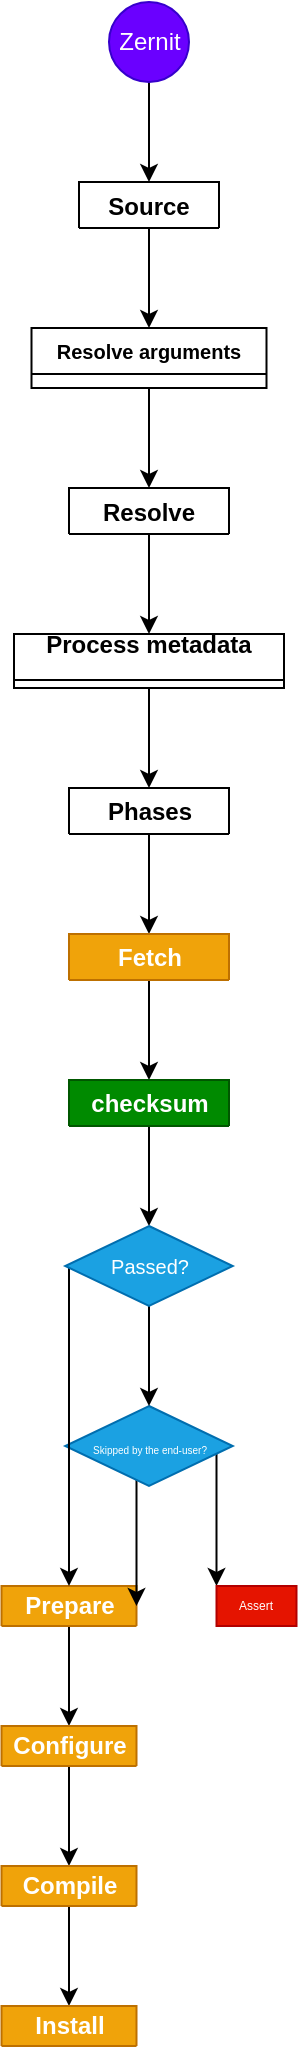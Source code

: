 <mxfile version="12.7.2" type="github">
  <diagram id="XR5g8oToN-AzZHMann27" name="Page-1">
    <mxGraphModel dx="512" dy="270" grid="1" gridSize="10" guides="1" tooltips="1" connect="1" arrows="1" fold="1" page="1" pageScale="1" pageWidth="850" pageHeight="1100" background="none" math="0" shadow="0">
      <root>
        <mxCell id="0" />
        <mxCell id="1" parent="0" />
        <mxCell id="4reyHjq-1IWQWPBtuEJG-16" style="edgeStyle=orthogonalEdgeStyle;rounded=0;orthogonalLoop=1;jettySize=auto;html=1;exitX=0.5;exitY=1;exitDx=0;exitDy=0;fontSize=10;noEdgeStyle=1;orthogonal=1;" parent="1" source="4reyHjq-1IWQWPBtuEJG-6" target="4reyHjq-1IWQWPBtuEJG-10" edge="1">
          <mxGeometry relative="1" as="geometry" />
        </mxCell>
        <mxCell id="4reyHjq-1IWQWPBtuEJG-6" value="&lt;div&gt;Zernit&lt;/div&gt;" style="ellipse;whiteSpace=wrap;html=1;aspect=fixed;fillColor=#6a00ff;strokeColor=#3700CC;fontColor=#ffffff;" parent="1" vertex="1">
          <mxGeometry x="67.5" y="20" width="40" height="40" as="geometry" />
        </mxCell>
        <mxCell id="4reyHjq-1IWQWPBtuEJG-31" style="edgeStyle=orthogonalEdgeStyle;rounded=0;orthogonalLoop=1;jettySize=auto;html=1;exitX=0.5;exitY=1;exitDx=0;exitDy=0;fontSize=10;noEdgeStyle=1;orthogonal=1;" parent="1" source="4reyHjq-1IWQWPBtuEJG-10" target="4reyHjq-1IWQWPBtuEJG-25" edge="1">
          <mxGeometry relative="1" as="geometry" />
        </mxCell>
        <mxCell id="4reyHjq-1IWQWPBtuEJG-10" value="Source" style="swimlane;startSize=23;" parent="1" vertex="1" collapsed="1">
          <mxGeometry x="52.5" y="110" width="70" height="23" as="geometry">
            <mxRectangle x="335" y="390" width="200" height="50" as="alternateBounds" />
          </mxGeometry>
        </mxCell>
        <mxCell id="4reyHjq-1IWQWPBtuEJG-12" value="&lt;div style=&quot;font-size: 10px&quot;&gt;Abstract for source code implementation&lt;/div&gt;" style="text;html=1;align=center;verticalAlign=middle;resizable=0;points=[];autosize=1;fontSize=10;" parent="4reyHjq-1IWQWPBtuEJG-10" vertex="1">
          <mxGeometry x="163.954" y="-140" width="190" height="20" as="geometry" />
        </mxCell>
        <mxCell id="4reyHjq-1IWQWPBtuEJG-39" style="edgeStyle=orthogonalEdgeStyle;rounded=0;orthogonalLoop=1;jettySize=auto;html=1;fontSize=10;noEdgeStyle=1;orthogonal=1;" parent="1" source="4reyHjq-1IWQWPBtuEJG-18" target="4reyHjq-1IWQWPBtuEJG-36" edge="1">
          <mxGeometry relative="1" as="geometry" />
        </mxCell>
        <mxCell id="4reyHjq-1IWQWPBtuEJG-18" value="Resolve" style="swimlane;startSize=23;" parent="1" vertex="1" collapsed="1">
          <mxGeometry x="47.5" y="263" width="80" height="23" as="geometry">
            <mxRectangle x="270" y="550" width="210" height="80" as="alternateBounds" />
          </mxGeometry>
        </mxCell>
        <mxCell id="4reyHjq-1IWQWPBtuEJG-19" value="&lt;div&gt;Install/Uninstall packages on the system&lt;/div&gt;" style="text;html=1;align=center;verticalAlign=middle;resizable=0;points=[];autosize=1;fontSize=10;" parent="4reyHjq-1IWQWPBtuEJG-18" vertex="1">
          <mxGeometry x="418.954" y="-393" width="190" height="20" as="geometry" />
        </mxCell>
        <mxCell id="4reyHjq-1IWQWPBtuEJG-32" style="edgeStyle=orthogonalEdgeStyle;rounded=0;orthogonalLoop=1;jettySize=auto;html=1;exitX=0.5;exitY=1;exitDx=0;exitDy=0;fontSize=10;noEdgeStyle=1;orthogonal=1;" parent="1" source="4reyHjq-1IWQWPBtuEJG-25" target="4reyHjq-1IWQWPBtuEJG-18" edge="1">
          <mxGeometry relative="1" as="geometry" />
        </mxCell>
        <mxCell id="4reyHjq-1IWQWPBtuEJG-25" value="Resolve arguments" style="swimlane;startSize=23;fontSize=10;" parent="1" vertex="1" collapsed="1">
          <mxGeometry x="28.75" y="183" width="117.5" height="30" as="geometry">
            <mxRectangle x="210" y="460" width="405" height="80" as="alternateBounds" />
          </mxGeometry>
        </mxCell>
        <mxCell id="4reyHjq-1IWQWPBtuEJG-26" value="We are expecting subcommands to be resolved based on the amount of executables in subcom directory" style="text;align=center;verticalAlign=middle;resizable=0;points=[];autosize=1;fontSize=10;html=1;" parent="4reyHjq-1IWQWPBtuEJG-25" vertex="1">
          <mxGeometry x="687.704" y="-263" width="470" height="20" as="geometry" />
        </mxCell>
        <mxCell id="4reyHjq-1IWQWPBtuEJG-43" style="edgeStyle=orthogonalEdgeStyle;rounded=0;orthogonalLoop=1;jettySize=auto;html=1;exitX=0.5;exitY=1;exitDx=0;exitDy=0;entryX=0.5;entryY=0;entryDx=0;entryDy=0;fontSize=10;noEdgeStyle=1;orthogonal=1;" parent="1" source="4reyHjq-1IWQWPBtuEJG-33" target="4reyHjq-1IWQWPBtuEJG-41" edge="1">
          <mxGeometry relative="1" as="geometry" />
        </mxCell>
        <mxCell id="4reyHjq-1IWQWPBtuEJG-33" value="Phases" style="swimlane;startSize=23;whiteSpace=wrap;" parent="1" vertex="1" collapsed="1">
          <mxGeometry x="47.5" y="413" width="80" height="23" as="geometry">
            <mxRectangle x="280" y="710" width="325" height="80" as="alternateBounds" />
          </mxGeometry>
        </mxCell>
        <mxCell id="4reyHjq-1IWQWPBtuEJG-34" value="&lt;div&gt;All packages goes through these phases to be processed on the system&lt;/div&gt;&lt;div&gt;&lt;br&gt;&lt;/div&gt;&lt;div&gt;These phases are expected to be hard-coded where developers can add custom phases if desired&lt;br&gt;&lt;/div&gt;" style="text;html=1;align=center;verticalAlign=middle;resizable=0;points=[];autosize=1;fontSize=10;" parent="4reyHjq-1IWQWPBtuEJG-33" vertex="1">
          <mxGeometry x="1194.737" y="-643" width="440" height="40" as="geometry" />
        </mxCell>
        <mxCell id="4reyHjq-1IWQWPBtuEJG-40" style="edgeStyle=orthogonalEdgeStyle;rounded=0;orthogonalLoop=1;jettySize=auto;html=1;fontSize=10;noEdgeStyle=1;orthogonal=1;" parent="1" source="4reyHjq-1IWQWPBtuEJG-36" target="4reyHjq-1IWQWPBtuEJG-33" edge="1">
          <mxGeometry relative="1" as="geometry" />
        </mxCell>
        <mxCell id="4reyHjq-1IWQWPBtuEJG-36" value="Process metadata&#xa;" style="swimlane;startSize=23;" parent="1" vertex="1" collapsed="1">
          <mxGeometry x="20" y="336" width="135" height="27" as="geometry">
            <mxRectangle x="300" y="703" width="550" height="85" as="alternateBounds" />
          </mxGeometry>
        </mxCell>
        <mxCell id="4reyHjq-1IWQWPBtuEJG-37" value="&lt;div&gt;For software to know what the package is it first needs to process metadata&lt;/div&gt;&lt;div&gt;&lt;br&gt;&lt;/div&gt;&lt;div&gt;Metadata should contain the whole tree that we expect to be changed in the system -&amp;gt; If this is not met then the resolution should fail for security reasons&lt;/div&gt;&lt;div&gt;&lt;br&gt;&lt;/div&gt;&lt;div&gt;&lt;br&gt;&lt;/div&gt;" style="text;html=1;align=center;verticalAlign=middle;resizable=0;points=[];autosize=1;fontSize=10;" parent="4reyHjq-1IWQWPBtuEJG-36" vertex="1">
          <mxGeometry x="1725" y="-516" width="670" height="70" as="geometry" />
        </mxCell>
        <mxCell id="4reyHjq-1IWQWPBtuEJG-73" style="edgeStyle=orthogonalEdgeStyle;rounded=0;orthogonalLoop=1;jettySize=auto;html=1;fontSize=10;noEdgeStyle=1;orthogonal=1;" parent="1" source="4reyHjq-1IWQWPBtuEJG-41" target="4reyHjq-1IWQWPBtuEJG-70" edge="1">
          <mxGeometry relative="1" as="geometry" />
        </mxCell>
        <mxCell id="4reyHjq-1IWQWPBtuEJG-41" value="Fetch" style="swimlane;startSize=23;whiteSpace=wrap;fillColor=#f0a30a;strokeColor=#BD7000;fontColor=#ffffff;" parent="1" vertex="1" collapsed="1">
          <mxGeometry x="47.5" y="486" width="80" height="23" as="geometry">
            <mxRectangle x="255" y="760" width="325" height="66" as="alternateBounds" />
          </mxGeometry>
        </mxCell>
        <mxCell id="4reyHjq-1IWQWPBtuEJG-42" value="&lt;div&gt;Phase dedicated to fetch the source/binary of the package&lt;/div&gt;&lt;div&gt;&lt;br&gt;&lt;/div&gt;&lt;div&gt;This is the only phase that is not skippable&lt;br&gt;&lt;/div&gt;" style="text;html=1;align=center;verticalAlign=middle;resizable=0;points=[];autosize=1;fontSize=10;" parent="4reyHjq-1IWQWPBtuEJG-41" vertex="1">
          <mxGeometry x="2420.69" y="-766" width="270" height="40" as="geometry" />
        </mxCell>
        <mxCell id="4reyHjq-1IWQWPBtuEJG-52" style="edgeStyle=orthogonalEdgeStyle;rounded=0;orthogonalLoop=1;jettySize=auto;html=1;fontSize=10;noEdgeStyle=1;orthogonal=1;" parent="1" source="4reyHjq-1IWQWPBtuEJG-44" target="4reyHjq-1IWQWPBtuEJG-49" edge="1">
          <mxGeometry relative="1" as="geometry" />
        </mxCell>
        <mxCell id="4reyHjq-1IWQWPBtuEJG-44" value="Prepare" style="swimlane;startSize=23;whiteSpace=wrap;fillColor=#f0a30a;strokeColor=#BD7000;fontColor=#ffffff;" parent="1" vertex="1" collapsed="1">
          <mxGeometry x="13.75" y="812" width="67.5" height="20" as="geometry">
            <mxRectangle x="362.5" y="770" width="210" height="60" as="alternateBounds" />
          </mxGeometry>
        </mxCell>
        <mxCell id="4reyHjq-1IWQWPBtuEJG-45" value="Apply patches to the original source if needed" style="text;html=1;align=center;verticalAlign=middle;resizable=0;points=[];autosize=1;fontSize=10;" parent="4reyHjq-1IWQWPBtuEJG-44" vertex="1">
          <mxGeometry x="2717.704" y="-1292" width="210" height="20" as="geometry" />
        </mxCell>
        <mxCell id="4reyHjq-1IWQWPBtuEJG-55" style="edgeStyle=orthogonalEdgeStyle;rounded=0;orthogonalLoop=1;jettySize=auto;html=1;exitX=0.5;exitY=1;exitDx=0;exitDy=0;entryX=0.5;entryY=0;entryDx=0;entryDy=0;fontSize=10;noEdgeStyle=1;orthogonal=1;" parent="1" source="4reyHjq-1IWQWPBtuEJG-49" target="4reyHjq-1IWQWPBtuEJG-53" edge="1">
          <mxGeometry relative="1" as="geometry" />
        </mxCell>
        <mxCell id="4reyHjq-1IWQWPBtuEJG-49" value="Configure" style="swimlane;startSize=23;whiteSpace=wrap;fillColor=#f0a30a;strokeColor=#BD7000;fontColor=#ffffff;" parent="1" vertex="1" collapsed="1">
          <mxGeometry x="13.75" y="882" width="67.5" height="20" as="geometry">
            <mxRectangle x="358" y="840" width="215" height="63" as="alternateBounds" />
          </mxGeometry>
        </mxCell>
        <mxCell id="4reyHjq-1IWQWPBtuEJG-50" value="&lt;div&gt;Configure the package if needed&lt;/div&gt;&lt;div&gt;&lt;br&gt;This is expected to be automatic where possible&lt;br&gt;&lt;/div&gt;" style="text;html=1;align=center;verticalAlign=middle;resizable=0;points=[];autosize=1;fontSize=10;" parent="4reyHjq-1IWQWPBtuEJG-49" vertex="1">
          <mxGeometry x="2990.819" y="-1412" width="220" height="40" as="geometry" />
        </mxCell>
        <mxCell id="4reyHjq-1IWQWPBtuEJG-58" style="edgeStyle=orthogonalEdgeStyle;rounded=0;orthogonalLoop=1;jettySize=auto;html=1;exitX=0.5;exitY=1;exitDx=0;exitDy=0;fontSize=10;noEdgeStyle=1;orthogonal=1;" parent="1" source="4reyHjq-1IWQWPBtuEJG-53" target="4reyHjq-1IWQWPBtuEJG-56" edge="1">
          <mxGeometry relative="1" as="geometry" />
        </mxCell>
        <mxCell id="4reyHjq-1IWQWPBtuEJG-53" value="Compile" style="swimlane;startSize=23;whiteSpace=wrap;fillColor=#f0a30a;strokeColor=#BD7000;fontColor=#ffffff;" parent="1" vertex="1" collapsed="1">
          <mxGeometry x="13.75" y="952" width="67.5" height="20" as="geometry">
            <mxRectangle x="370" y="900" width="215" height="63" as="alternateBounds" />
          </mxGeometry>
        </mxCell>
        <mxCell id="4reyHjq-1IWQWPBtuEJG-54" value="Compile package if needed" style="text;html=1;align=center;verticalAlign=middle;resizable=0;points=[];autosize=1;fontSize=10;" parent="4reyHjq-1IWQWPBtuEJG-53" vertex="1">
          <mxGeometry x="3272.376" y="-1532" width="130" height="20" as="geometry" />
        </mxCell>
        <mxCell id="4reyHjq-1IWQWPBtuEJG-56" value="Install" style="swimlane;startSize=23;whiteSpace=wrap;fillColor=#f0a30a;strokeColor=#BD7000;fontColor=#ffffff;" parent="1" vertex="1" collapsed="1">
          <mxGeometry x="13.75" y="1022" width="67.5" height="20" as="geometry">
            <mxRectangle x="210" y="960" width="215" height="63" as="alternateBounds" />
          </mxGeometry>
        </mxCell>
        <mxCell id="4reyHjq-1IWQWPBtuEJG-57" value="Install the package on the system" style="text;html=1;align=center;verticalAlign=middle;resizable=0;points=[];autosize=1;fontSize=10;" parent="4reyHjq-1IWQWPBtuEJG-56" vertex="1">
          <mxGeometry x="3462.376" y="-1652" width="160" height="20" as="geometry" />
        </mxCell>
        <mxCell id="4reyHjq-1IWQWPBtuEJG-75" style="edgeStyle=orthogonalEdgeStyle;rounded=0;orthogonalLoop=1;jettySize=auto;html=1;entryX=0.5;entryY=0;entryDx=0;entryDy=0;fontSize=10;noEdgeStyle=1;orthogonal=1;" parent="1" source="4reyHjq-1IWQWPBtuEJG-70" target="SWVwAPkc_raaDwZnbhqm-8" edge="1">
          <mxGeometry relative="1" as="geometry">
            <mxPoint x="398.75" y="830" as="targetPoint" />
          </mxGeometry>
        </mxCell>
        <mxCell id="4reyHjq-1IWQWPBtuEJG-70" value="checksum" style="swimlane;startSize=24;whiteSpace=wrap;rounded=1;arcSize=21;swimlaneFillColor=none;shadow=0;comic=0;glass=0;swimlaneLine=1;fillColor=#008a00;strokeColor=#005700;fontColor=#ffffff;perimeterSpacing=0;" parent="1" vertex="1" collapsed="1">
          <mxGeometry x="47.5" y="559" width="80" height="23" as="geometry">
            <mxRectangle x="272.5" y="783" width="325" height="63" as="alternateBounds" />
          </mxGeometry>
        </mxCell>
        <mxCell id="4reyHjq-1IWQWPBtuEJG-71" value="Make sure that downloaded are what we expect" style="text;html=1;align=center;verticalAlign=middle;resizable=0;points=[];autosize=1;fontSize=10;" parent="4reyHjq-1IWQWPBtuEJG-70" vertex="1">
          <mxGeometry x="3706.644" y="-889" width="220" height="20" as="geometry" />
        </mxCell>
        <mxCell id="4reyHjq-1IWQWPBtuEJG-93" style="edgeStyle=orthogonalEdgeStyle;rounded=0;orthogonalLoop=1;jettySize=auto;html=1;entryX=1;entryY=0.5;entryDx=0;entryDy=0;fontSize=6;noEdgeStyle=1;orthogonal=1;" parent="1" source="4reyHjq-1IWQWPBtuEJG-85" target="4reyHjq-1IWQWPBtuEJG-44" edge="1">
          <mxGeometry relative="1" as="geometry" />
        </mxCell>
        <mxCell id="4reyHjq-1IWQWPBtuEJG-95" style="edgeStyle=orthogonalEdgeStyle;rounded=0;orthogonalLoop=1;jettySize=auto;html=1;fontSize=6;noEdgeStyle=1;orthogonal=1;" parent="1" source="4reyHjq-1IWQWPBtuEJG-85" target="4reyHjq-1IWQWPBtuEJG-99" edge="1">
          <mxGeometry relative="1" as="geometry">
            <mxPoint x="650" y="940" as="targetPoint" />
          </mxGeometry>
        </mxCell>
        <mxCell id="4reyHjq-1IWQWPBtuEJG-85" value="&lt;font style=&quot;font-size: 5px&quot;&gt;Skipped by the end-user?&lt;/font&gt;" style="rhombus;whiteSpace=wrap;html=1;rounded=0;shadow=0;glass=0;comic=0;fontSize=10;fillColor=#1ba1e2;strokeColor=#006EAF;fontColor=#ffffff;" parent="1" vertex="1">
          <mxGeometry x="45.625" y="722" width="83.75" height="40" as="geometry" />
        </mxCell>
        <mxCell id="4reyHjq-1IWQWPBtuEJG-99" value="Assert" style="rounded=0;whiteSpace=wrap;html=1;shadow=0;glass=0;comic=0;fontSize=6;fillColor=#e51400;strokeColor=#B20000;fontColor=#ffffff;" parent="1" vertex="1">
          <mxGeometry x="121.25" y="812" width="40" height="20" as="geometry" />
        </mxCell>
        <mxCell id="SWVwAPkc_raaDwZnbhqm-6" style="edgeStyle=orthogonalEdgeStyle;rounded=0;orthogonalLoop=1;jettySize=auto;html=1;fontSize=6;entryX=0.5;entryY=0;entryDx=0;entryDy=0;noEdgeStyle=1;orthogonal=1;" edge="1" source="SWVwAPkc_raaDwZnbhqm-8" parent="1" target="4reyHjq-1IWQWPBtuEJG-85">
          <mxGeometry relative="1" as="geometry">
            <mxPoint x="467" y="860" as="targetPoint" />
          </mxGeometry>
        </mxCell>
        <mxCell id="SWVwAPkc_raaDwZnbhqm-7" style="edgeStyle=orthogonalEdgeStyle;rounded=0;orthogonalLoop=1;jettySize=auto;html=1;fontSize=6;entryX=0.5;entryY=0;entryDx=0;entryDy=0;noEdgeStyle=1;orthogonal=1;" edge="1" source="SWVwAPkc_raaDwZnbhqm-8" parent="1" target="4reyHjq-1IWQWPBtuEJG-44">
          <mxGeometry relative="1" as="geometry">
            <mxPoint x="317" y="860" as="targetPoint" />
          </mxGeometry>
        </mxCell>
        <mxCell id="SWVwAPkc_raaDwZnbhqm-8" value="Passed?" style="rhombus;whiteSpace=wrap;html=1;rounded=0;shadow=0;glass=0;comic=0;fontSize=10;fillColor=#1ba1e2;strokeColor=#006EAF;fontColor=#ffffff;" vertex="1" parent="1">
          <mxGeometry x="45.625" y="632" width="83.75" height="40" as="geometry" />
        </mxCell>
      </root>
    </mxGraphModel>
  </diagram>
</mxfile>

